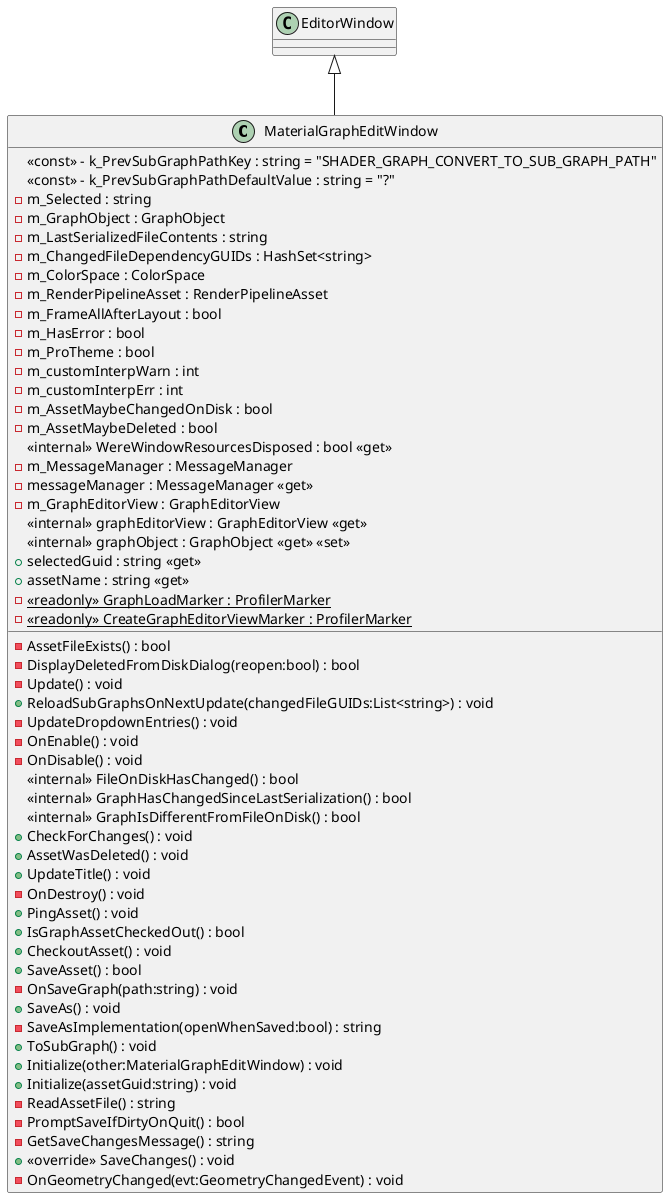 @startuml
class MaterialGraphEditWindow {
    <<const>> - k_PrevSubGraphPathKey : string = "SHADER_GRAPH_CONVERT_TO_SUB_GRAPH_PATH"
    <<const>> - k_PrevSubGraphPathDefaultValue : string = "?"
    - m_Selected : string
    - m_GraphObject : GraphObject
    - m_LastSerializedFileContents : string
    - m_ChangedFileDependencyGUIDs : HashSet<string>
    - m_ColorSpace : ColorSpace
    - m_RenderPipelineAsset : RenderPipelineAsset
    - m_FrameAllAfterLayout : bool
    - m_HasError : bool
    - m_ProTheme : bool
    - m_customInterpWarn : int
    - m_customInterpErr : int
    - m_AssetMaybeChangedOnDisk : bool
    - m_AssetMaybeDeleted : bool
    <<internal>> WereWindowResourcesDisposed : bool <<get>>
    - m_MessageManager : MessageManager
    - messageManager : MessageManager <<get>>
    - m_GraphEditorView : GraphEditorView
    <<internal>> graphEditorView : GraphEditorView <<get>>
    <<internal>> graphObject : GraphObject <<get>> <<set>>
    + selectedGuid : string <<get>>
    + assetName : string <<get>>
    - AssetFileExists() : bool
    - DisplayDeletedFromDiskDialog(reopen:bool) : bool
    - Update() : void
    + ReloadSubGraphsOnNextUpdate(changedFileGUIDs:List<string>) : void
    - UpdateDropdownEntries() : void
    - OnEnable() : void
    - OnDisable() : void
    <<internal>> FileOnDiskHasChanged() : bool
    <<internal>> GraphHasChangedSinceLastSerialization() : bool
    <<internal>> GraphIsDifferentFromFileOnDisk() : bool
    + CheckForChanges() : void
    + AssetWasDeleted() : void
    + UpdateTitle() : void
    - OnDestroy() : void
    + PingAsset() : void
    + IsGraphAssetCheckedOut() : bool
    + CheckoutAsset() : void
    + SaveAsset() : bool
    - OnSaveGraph(path:string) : void
    + SaveAs() : void
    - SaveAsImplementation(openWhenSaved:bool) : string
    + ToSubGraph() : void
    + Initialize(other:MaterialGraphEditWindow) : void
    - {static} <<readonly>> GraphLoadMarker : ProfilerMarker
    - {static} <<readonly>> CreateGraphEditorViewMarker : ProfilerMarker
    + Initialize(assetGuid:string) : void
    - ReadAssetFile() : string
    - PromptSaveIfDirtyOnQuit() : bool
    - GetSaveChangesMessage() : string
    + <<override>> SaveChanges() : void
    - OnGeometryChanged(evt:GeometryChangedEvent) : void
}
EditorWindow <|-- MaterialGraphEditWindow
@enduml
